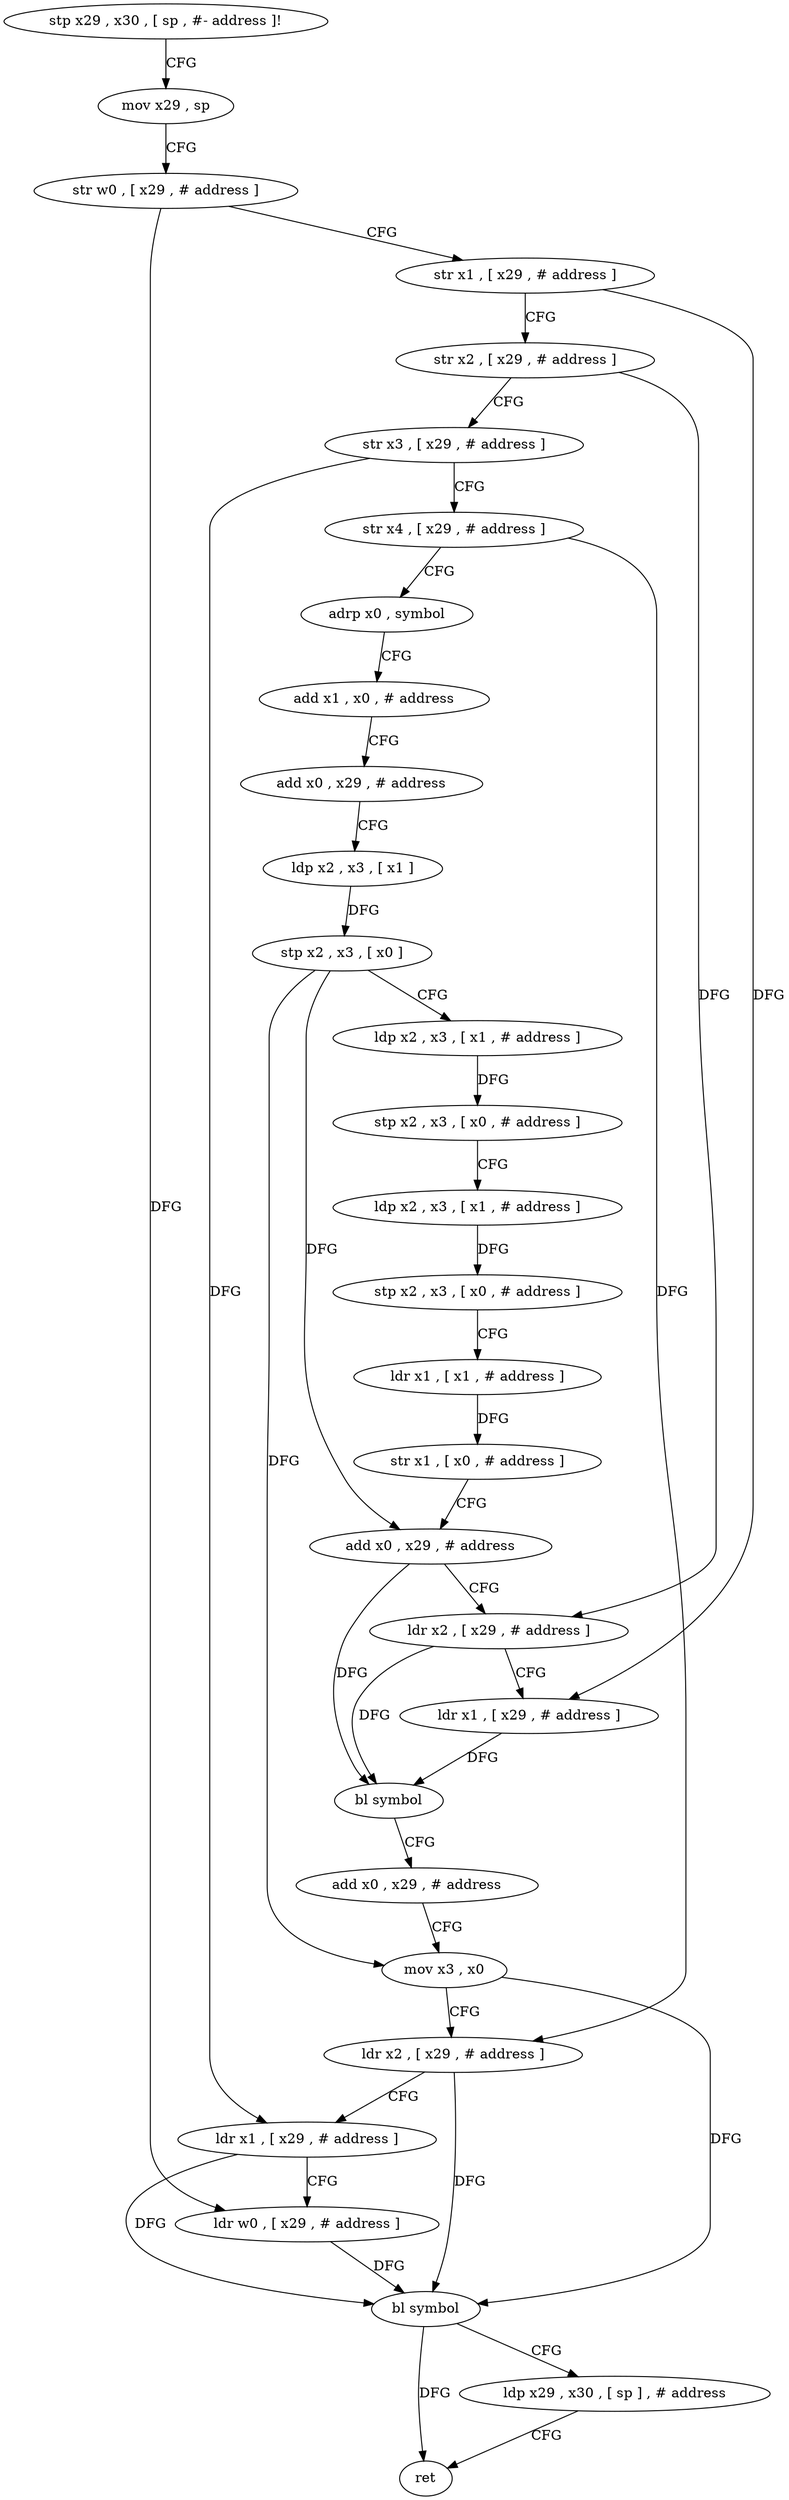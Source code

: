 digraph "func" {
"4217228" [label = "stp x29 , x30 , [ sp , #- address ]!" ]
"4217232" [label = "mov x29 , sp" ]
"4217236" [label = "str w0 , [ x29 , # address ]" ]
"4217240" [label = "str x1 , [ x29 , # address ]" ]
"4217244" [label = "str x2 , [ x29 , # address ]" ]
"4217248" [label = "str x3 , [ x29 , # address ]" ]
"4217252" [label = "str x4 , [ x29 , # address ]" ]
"4217256" [label = "adrp x0 , symbol" ]
"4217260" [label = "add x1 , x0 , # address" ]
"4217264" [label = "add x0 , x29 , # address" ]
"4217268" [label = "ldp x2 , x3 , [ x1 ]" ]
"4217272" [label = "stp x2 , x3 , [ x0 ]" ]
"4217276" [label = "ldp x2 , x3 , [ x1 , # address ]" ]
"4217280" [label = "stp x2 , x3 , [ x0 , # address ]" ]
"4217284" [label = "ldp x2 , x3 , [ x1 , # address ]" ]
"4217288" [label = "stp x2 , x3 , [ x0 , # address ]" ]
"4217292" [label = "ldr x1 , [ x1 , # address ]" ]
"4217296" [label = "str x1 , [ x0 , # address ]" ]
"4217300" [label = "add x0 , x29 , # address" ]
"4217304" [label = "ldr x2 , [ x29 , # address ]" ]
"4217308" [label = "ldr x1 , [ x29 , # address ]" ]
"4217312" [label = "bl symbol" ]
"4217316" [label = "add x0 , x29 , # address" ]
"4217320" [label = "mov x3 , x0" ]
"4217324" [label = "ldr x2 , [ x29 , # address ]" ]
"4217328" [label = "ldr x1 , [ x29 , # address ]" ]
"4217332" [label = "ldr w0 , [ x29 , # address ]" ]
"4217336" [label = "bl symbol" ]
"4217340" [label = "ldp x29 , x30 , [ sp ] , # address" ]
"4217344" [label = "ret" ]
"4217228" -> "4217232" [ label = "CFG" ]
"4217232" -> "4217236" [ label = "CFG" ]
"4217236" -> "4217240" [ label = "CFG" ]
"4217236" -> "4217332" [ label = "DFG" ]
"4217240" -> "4217244" [ label = "CFG" ]
"4217240" -> "4217308" [ label = "DFG" ]
"4217244" -> "4217248" [ label = "CFG" ]
"4217244" -> "4217304" [ label = "DFG" ]
"4217248" -> "4217252" [ label = "CFG" ]
"4217248" -> "4217328" [ label = "DFG" ]
"4217252" -> "4217256" [ label = "CFG" ]
"4217252" -> "4217324" [ label = "DFG" ]
"4217256" -> "4217260" [ label = "CFG" ]
"4217260" -> "4217264" [ label = "CFG" ]
"4217264" -> "4217268" [ label = "CFG" ]
"4217268" -> "4217272" [ label = "DFG" ]
"4217272" -> "4217276" [ label = "CFG" ]
"4217272" -> "4217300" [ label = "DFG" ]
"4217272" -> "4217320" [ label = "DFG" ]
"4217276" -> "4217280" [ label = "DFG" ]
"4217280" -> "4217284" [ label = "CFG" ]
"4217284" -> "4217288" [ label = "DFG" ]
"4217288" -> "4217292" [ label = "CFG" ]
"4217292" -> "4217296" [ label = "DFG" ]
"4217296" -> "4217300" [ label = "CFG" ]
"4217300" -> "4217304" [ label = "CFG" ]
"4217300" -> "4217312" [ label = "DFG" ]
"4217304" -> "4217308" [ label = "CFG" ]
"4217304" -> "4217312" [ label = "DFG" ]
"4217308" -> "4217312" [ label = "DFG" ]
"4217312" -> "4217316" [ label = "CFG" ]
"4217316" -> "4217320" [ label = "CFG" ]
"4217320" -> "4217324" [ label = "CFG" ]
"4217320" -> "4217336" [ label = "DFG" ]
"4217324" -> "4217328" [ label = "CFG" ]
"4217324" -> "4217336" [ label = "DFG" ]
"4217328" -> "4217332" [ label = "CFG" ]
"4217328" -> "4217336" [ label = "DFG" ]
"4217332" -> "4217336" [ label = "DFG" ]
"4217336" -> "4217340" [ label = "CFG" ]
"4217336" -> "4217344" [ label = "DFG" ]
"4217340" -> "4217344" [ label = "CFG" ]
}
